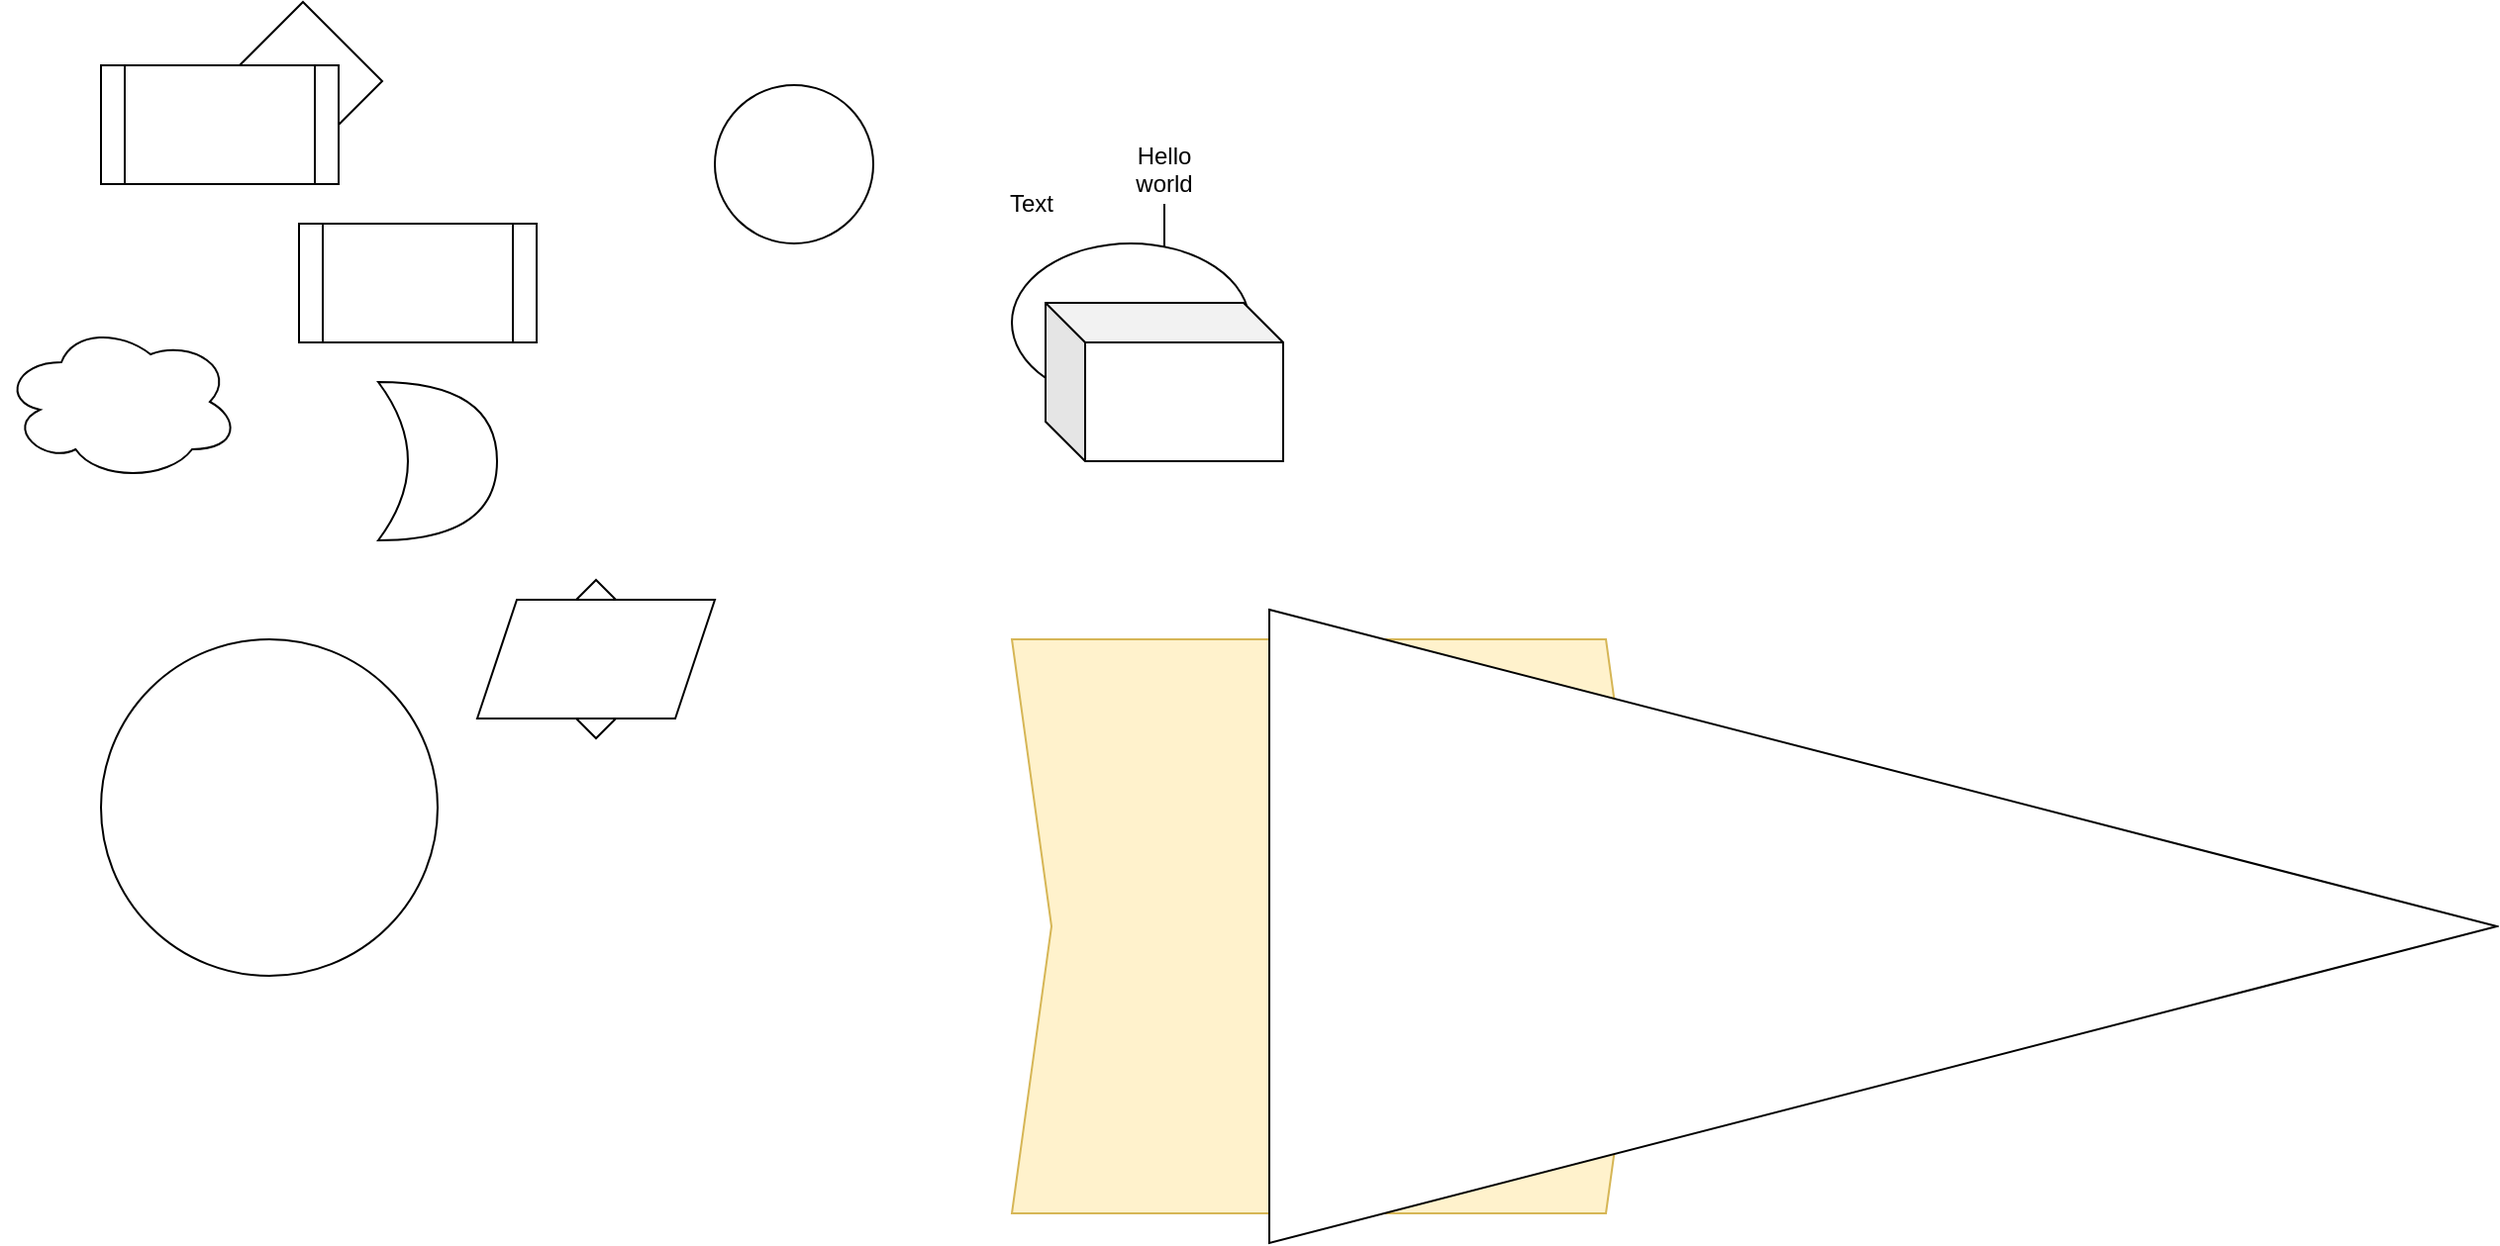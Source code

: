<mxfile version="13.8.3" type="github">
  <diagram id="RotxRWtWAplPm-sw7Vok" name="Page-1">
    <mxGraphModel dx="2059" dy="1177" grid="1" gridSize="10" guides="1" tooltips="1" connect="1" arrows="1" fold="1" page="1" pageScale="1" pageWidth="1654" pageHeight="1169" math="0" shadow="0">
      <root>
        <mxCell id="0" />
        <mxCell id="1" parent="0" />
        <mxCell id="xGldfAfnKIcAC6fJbFKj-1" value="" style="shape=step;perimeter=stepPerimeter;whiteSpace=wrap;html=1;fixedSize=1;fillColor=#fff2cc;strokeColor=#d6b656;" parent="1" vertex="1">
          <mxGeometry x="770" y="350" width="320" height="290" as="geometry" />
        </mxCell>
        <mxCell id="QntLnlcpSu31OXuqwZQp-1" value="" style="ellipse;whiteSpace=wrap;html=1;aspect=fixed;" parent="1" vertex="1">
          <mxGeometry x="310" y="350" width="170" height="170" as="geometry" />
        </mxCell>
        <mxCell id="cZRSQQ3YKB1qLK1Wdivk-2" value="" style="edgeStyle=orthogonalEdgeStyle;rounded=0;orthogonalLoop=1;jettySize=auto;html=1;" parent="1" source="YSOhXpwg67Ld468JvBK0-1" target="cZRSQQ3YKB1qLK1Wdivk-1" edge="1">
          <mxGeometry relative="1" as="geometry" />
        </mxCell>
        <mxCell id="YSOhXpwg67Ld468JvBK0-1" value="&lt;div&gt;Hello world&lt;/div&gt;&lt;div&gt;&lt;br&gt;&lt;/div&gt;" style="text;html=1;strokeColor=none;fillColor=none;align=center;verticalAlign=middle;whiteSpace=wrap;rounded=0;" parent="1" vertex="1">
          <mxGeometry x="827" y="110" width="40" height="20" as="geometry" />
        </mxCell>
        <mxCell id="YSOhXpwg67Ld468JvBK0-2" value="" style="ellipse;whiteSpace=wrap;html=1;" parent="1" vertex="1">
          <mxGeometry x="770" y="150" width="120" height="80" as="geometry" />
        </mxCell>
        <mxCell id="cZRSQQ3YKB1qLK1Wdivk-1" value="" style="shape=cube;whiteSpace=wrap;html=1;boundedLbl=1;backgroundOutline=1;darkOpacity=0.05;darkOpacity2=0.1;" parent="1" vertex="1">
          <mxGeometry x="787" y="180" width="120" height="80" as="geometry" />
        </mxCell>
        <mxCell id="TsIzDqRSt-baFKSK3Jbt-1" value="" style="shape=process;whiteSpace=wrap;html=1;backgroundOutline=1;" parent="1" vertex="1">
          <mxGeometry x="410" y="140" width="120" height="60" as="geometry" />
        </mxCell>
        <mxCell id="w5tY2JbowXTKXXQJvJrr-1" value="" style="rhombus;whiteSpace=wrap;html=1;" parent="1" vertex="1">
          <mxGeometry x="520" y="320" width="80" height="80" as="geometry" />
        </mxCell>
        <mxCell id="TsIzDqRSt-baFKSK3Jbt-2" value="" style="shape=xor;whiteSpace=wrap;html=1;" parent="1" vertex="1">
          <mxGeometry x="450" y="220" width="60" height="80" as="geometry" />
        </mxCell>
        <mxCell id="YSOhXpwg67Ld468JvBK0-3" value="Text" style="text;html=1;strokeColor=none;fillColor=none;align=center;verticalAlign=middle;whiteSpace=wrap;rounded=0;" parent="1" vertex="1">
          <mxGeometry x="760" y="120" width="40" height="20" as="geometry" />
        </mxCell>
        <mxCell id="Qr67fAi1QLFHlpQzmW5A-1" value="" style="triangle;whiteSpace=wrap;html=1;" parent="1" vertex="1">
          <mxGeometry x="900" y="335" width="620" height="320" as="geometry" />
        </mxCell>
        <mxCell id="YSOhXpwg67Ld468JvBK0-4" value="" style="ellipse;whiteSpace=wrap;html=1;aspect=fixed;" parent="1" vertex="1">
          <mxGeometry x="620" y="70" width="80" height="80" as="geometry" />
        </mxCell>
        <mxCell id="w5tY2JbowXTKXXQJvJrr-2" value="" style="shape=parallelogram;perimeter=parallelogramPerimeter;whiteSpace=wrap;html=1;fixedSize=1;" parent="1" vertex="1">
          <mxGeometry x="500" y="330" width="120" height="60" as="geometry" />
        </mxCell>
        <mxCell id="w5tY2JbowXTKXXQJvJrr-3" value="" style="ellipse;shape=cloud;whiteSpace=wrap;html=1;" parent="1" vertex="1">
          <mxGeometry x="260" y="190" width="120" height="80" as="geometry" />
        </mxCell>
        <mxCell id="YSOhXpwg67Ld468JvBK0-5" value="" style="rhombus;whiteSpace=wrap;html=1;" parent="1" vertex="1">
          <mxGeometry x="372" y="28" width="80" height="80" as="geometry" />
        </mxCell>
        <mxCell id="YSOhXpwg67Ld468JvBK0-6" value="" style="shape=process;whiteSpace=wrap;html=1;backgroundOutline=1;" parent="1" vertex="1">
          <mxGeometry x="310" y="60" width="120" height="60" as="geometry" />
        </mxCell>
      </root>
    </mxGraphModel>
  </diagram>
</mxfile>
